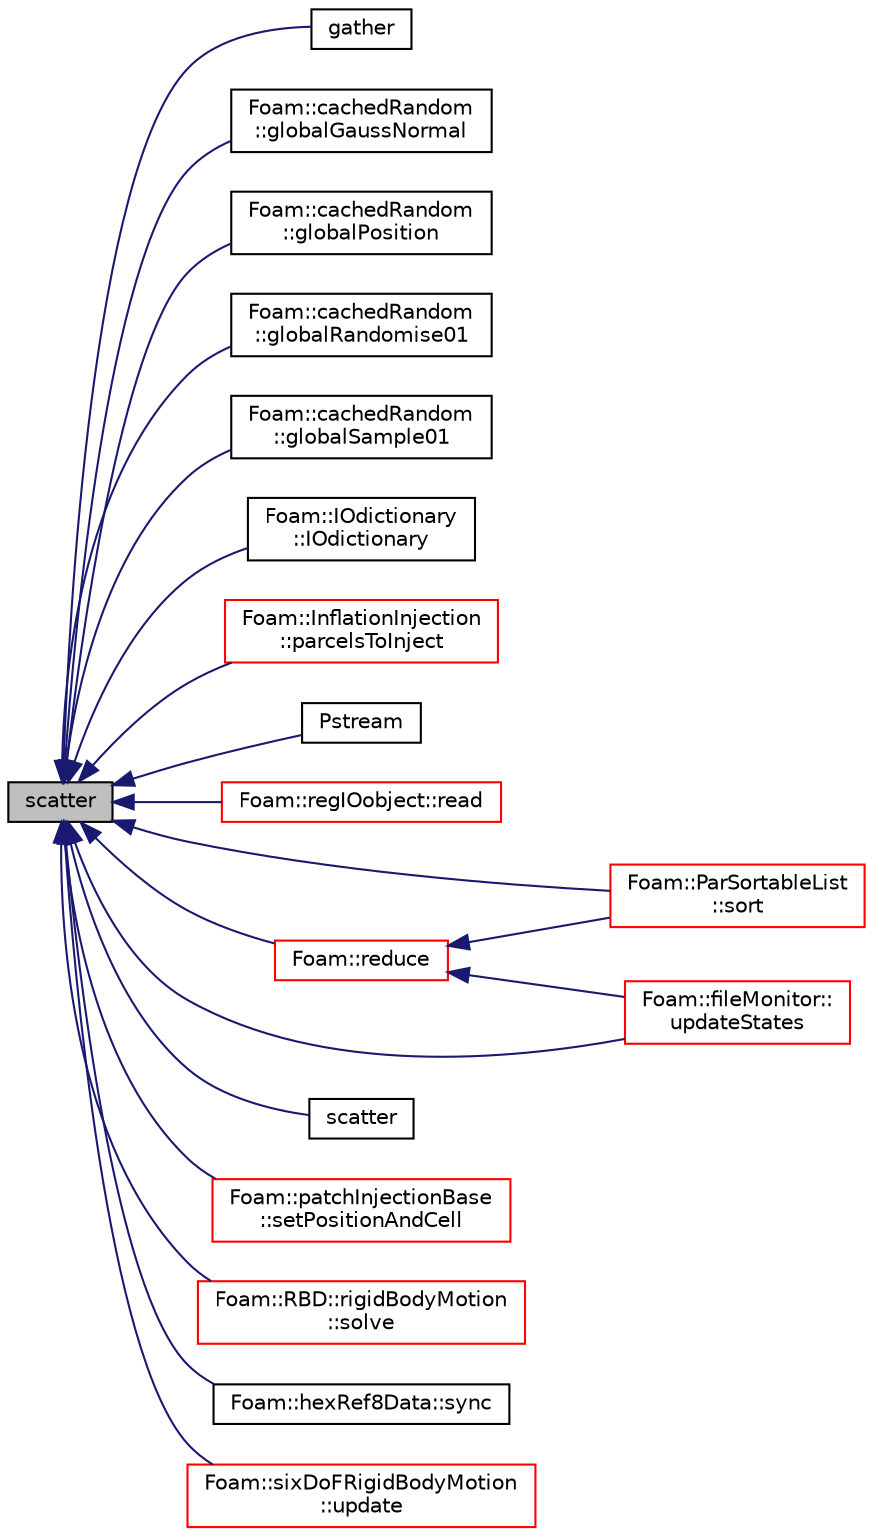 digraph "scatter"
{
  bgcolor="transparent";
  edge [fontname="Helvetica",fontsize="10",labelfontname="Helvetica",labelfontsize="10"];
  node [fontname="Helvetica",fontsize="10",shape=record];
  rankdir="LR";
  Node1 [label="scatter",height=0.2,width=0.4,color="black", fillcolor="grey75", style="filled", fontcolor="black"];
  Node1 -> Node2 [dir="back",color="midnightblue",fontsize="10",style="solid",fontname="Helvetica"];
  Node2 [label="gather",height=0.2,width=0.4,color="black",URL="$a02068.html#ac6bd6ba48aeaba13d01248b080a3fbc9",tooltip="Like above but switches between linear/tree communication. "];
  Node1 -> Node3 [dir="back",color="midnightblue",fontsize="10",style="solid",fontname="Helvetica"];
  Node3 [label="Foam::cachedRandom\l::globalGaussNormal",height=0.2,width=0.4,color="black",URL="$a00189.html#a8e0265edbaa46fc40b762650f09eb840"];
  Node1 -> Node4 [dir="back",color="midnightblue",fontsize="10",style="solid",fontname="Helvetica"];
  Node4 [label="Foam::cachedRandom\l::globalPosition",height=0.2,width=0.4,color="black",URL="$a00189.html#a115a06cc52b9ea464da7b823df41173c"];
  Node1 -> Node5 [dir="back",color="midnightblue",fontsize="10",style="solid",fontname="Helvetica"];
  Node5 [label="Foam::cachedRandom\l::globalRandomise01",height=0.2,width=0.4,color="black",URL="$a00189.html#a483cdd9b407f623e94a5d686d257ef24",tooltip="Randomise value in the range 0-1. "];
  Node1 -> Node6 [dir="back",color="midnightblue",fontsize="10",style="solid",fontname="Helvetica"];
  Node6 [label="Foam::cachedRandom\l::globalSample01",height=0.2,width=0.4,color="black",URL="$a00189.html#a72940fd0d133a4ad9f982bac3def80ba"];
  Node1 -> Node7 [dir="back",color="midnightblue",fontsize="10",style="solid",fontname="Helvetica"];
  Node7 [label="Foam::IOdictionary\l::IOdictionary",height=0.2,width=0.4,color="black",URL="$a01196.html#a668d1ac4fd646613b3a8063bd830a724",tooltip="Construct given an IOobject. "];
  Node1 -> Node8 [dir="back",color="midnightblue",fontsize="10",style="solid",fontname="Helvetica"];
  Node8 [label="Foam::InflationInjection\l::parcelsToInject",height=0.2,width=0.4,color="red",URL="$a01114.html#a4c4730db6620caeb697dfb15e7ed265a",tooltip="Number of parcels to introduce relative to SOI. "];
  Node1 -> Node9 [dir="back",color="midnightblue",fontsize="10",style="solid",fontname="Helvetica"];
  Node9 [label="Pstream",height=0.2,width=0.4,color="black",URL="$a02068.html#a2b31c5d4673e1c7d7366b8b6bf47830d",tooltip="Construct given optional buffer size. "];
  Node1 -> Node10 [dir="back",color="midnightblue",fontsize="10",style="solid",fontname="Helvetica"];
  Node10 [label="Foam::regIOobject::read",height=0.2,width=0.4,color="red",URL="$a02207.html#af816873151ddb0126e98bb2f914d8ed5",tooltip="Read object. "];
  Node1 -> Node11 [dir="back",color="midnightblue",fontsize="10",style="solid",fontname="Helvetica"];
  Node11 [label="Foam::reduce",height=0.2,width=0.4,color="red",URL="$a10936.html#a7ffd6af4acc2eb9ba72ee296b5ecda23"];
  Node11 -> Node12 [dir="back",color="midnightblue",fontsize="10",style="solid",fontname="Helvetica"];
  Node12 [label="Foam::ParSortableList\l::sort",height=0.2,width=0.4,color="red",URL="$a01815.html#a47fdc9eea42b6975cdc835bb2e08810e",tooltip="(stable) sort the list (if changed after construction time) "];
  Node11 -> Node13 [dir="back",color="midnightblue",fontsize="10",style="solid",fontname="Helvetica"];
  Node13 [label="Foam::fileMonitor::\lupdateStates",height=0.2,width=0.4,color="red",URL="$a00791.html#a7c5c7dcfc971f9b2f4c5892f3984c26e",tooltip="Check state of all files. Updates state_. "];
  Node1 -> Node14 [dir="back",color="midnightblue",fontsize="10",style="solid",fontname="Helvetica"];
  Node14 [label="scatter",height=0.2,width=0.4,color="black",URL="$a02068.html#a63d91b461287f5aefacfa52d92123a9d",tooltip="Like above but switches between linear/tree communication. "];
  Node1 -> Node15 [dir="back",color="midnightblue",fontsize="10",style="solid",fontname="Helvetica"];
  Node15 [label="Foam::patchInjectionBase\l::setPositionAndCell",height=0.2,width=0.4,color="red",URL="$a01848.html#ad187877743f8606f84c9309a19613770",tooltip="Set the injection position and owner cell, tetFace and tetPt. "];
  Node1 -> Node16 [dir="back",color="midnightblue",fontsize="10",style="solid",fontname="Helvetica"];
  Node16 [label="Foam::RBD::rigidBodyMotion\l::solve",height=0.2,width=0.4,color="red",URL="$a02271.html#a4886b1a8204eed398d4cd883e147ad0f",tooltip="Integrate velocities, orientation and position. "];
  Node1 -> Node12 [dir="back",color="midnightblue",fontsize="10",style="solid",fontname="Helvetica"];
  Node1 -> Node17 [dir="back",color="midnightblue",fontsize="10",style="solid",fontname="Helvetica"];
  Node17 [label="Foam::hexRef8Data::sync",height=0.2,width=0.4,color="black",URL="$a01027.html#a834636235980f6a572a93d8bb308ce13",tooltip="Parallel synchronise. This enforces valid objects on all processors. "];
  Node1 -> Node18 [dir="back",color="midnightblue",fontsize="10",style="solid",fontname="Helvetica"];
  Node18 [label="Foam::sixDoFRigidBodyMotion\l::update",height=0.2,width=0.4,color="red",URL="$a02407.html#a0ac89c146de1046c70c9d9bb79a66294",tooltip="Symplectic integration of velocities, orientation and position. "];
  Node1 -> Node13 [dir="back",color="midnightblue",fontsize="10",style="solid",fontname="Helvetica"];
}
